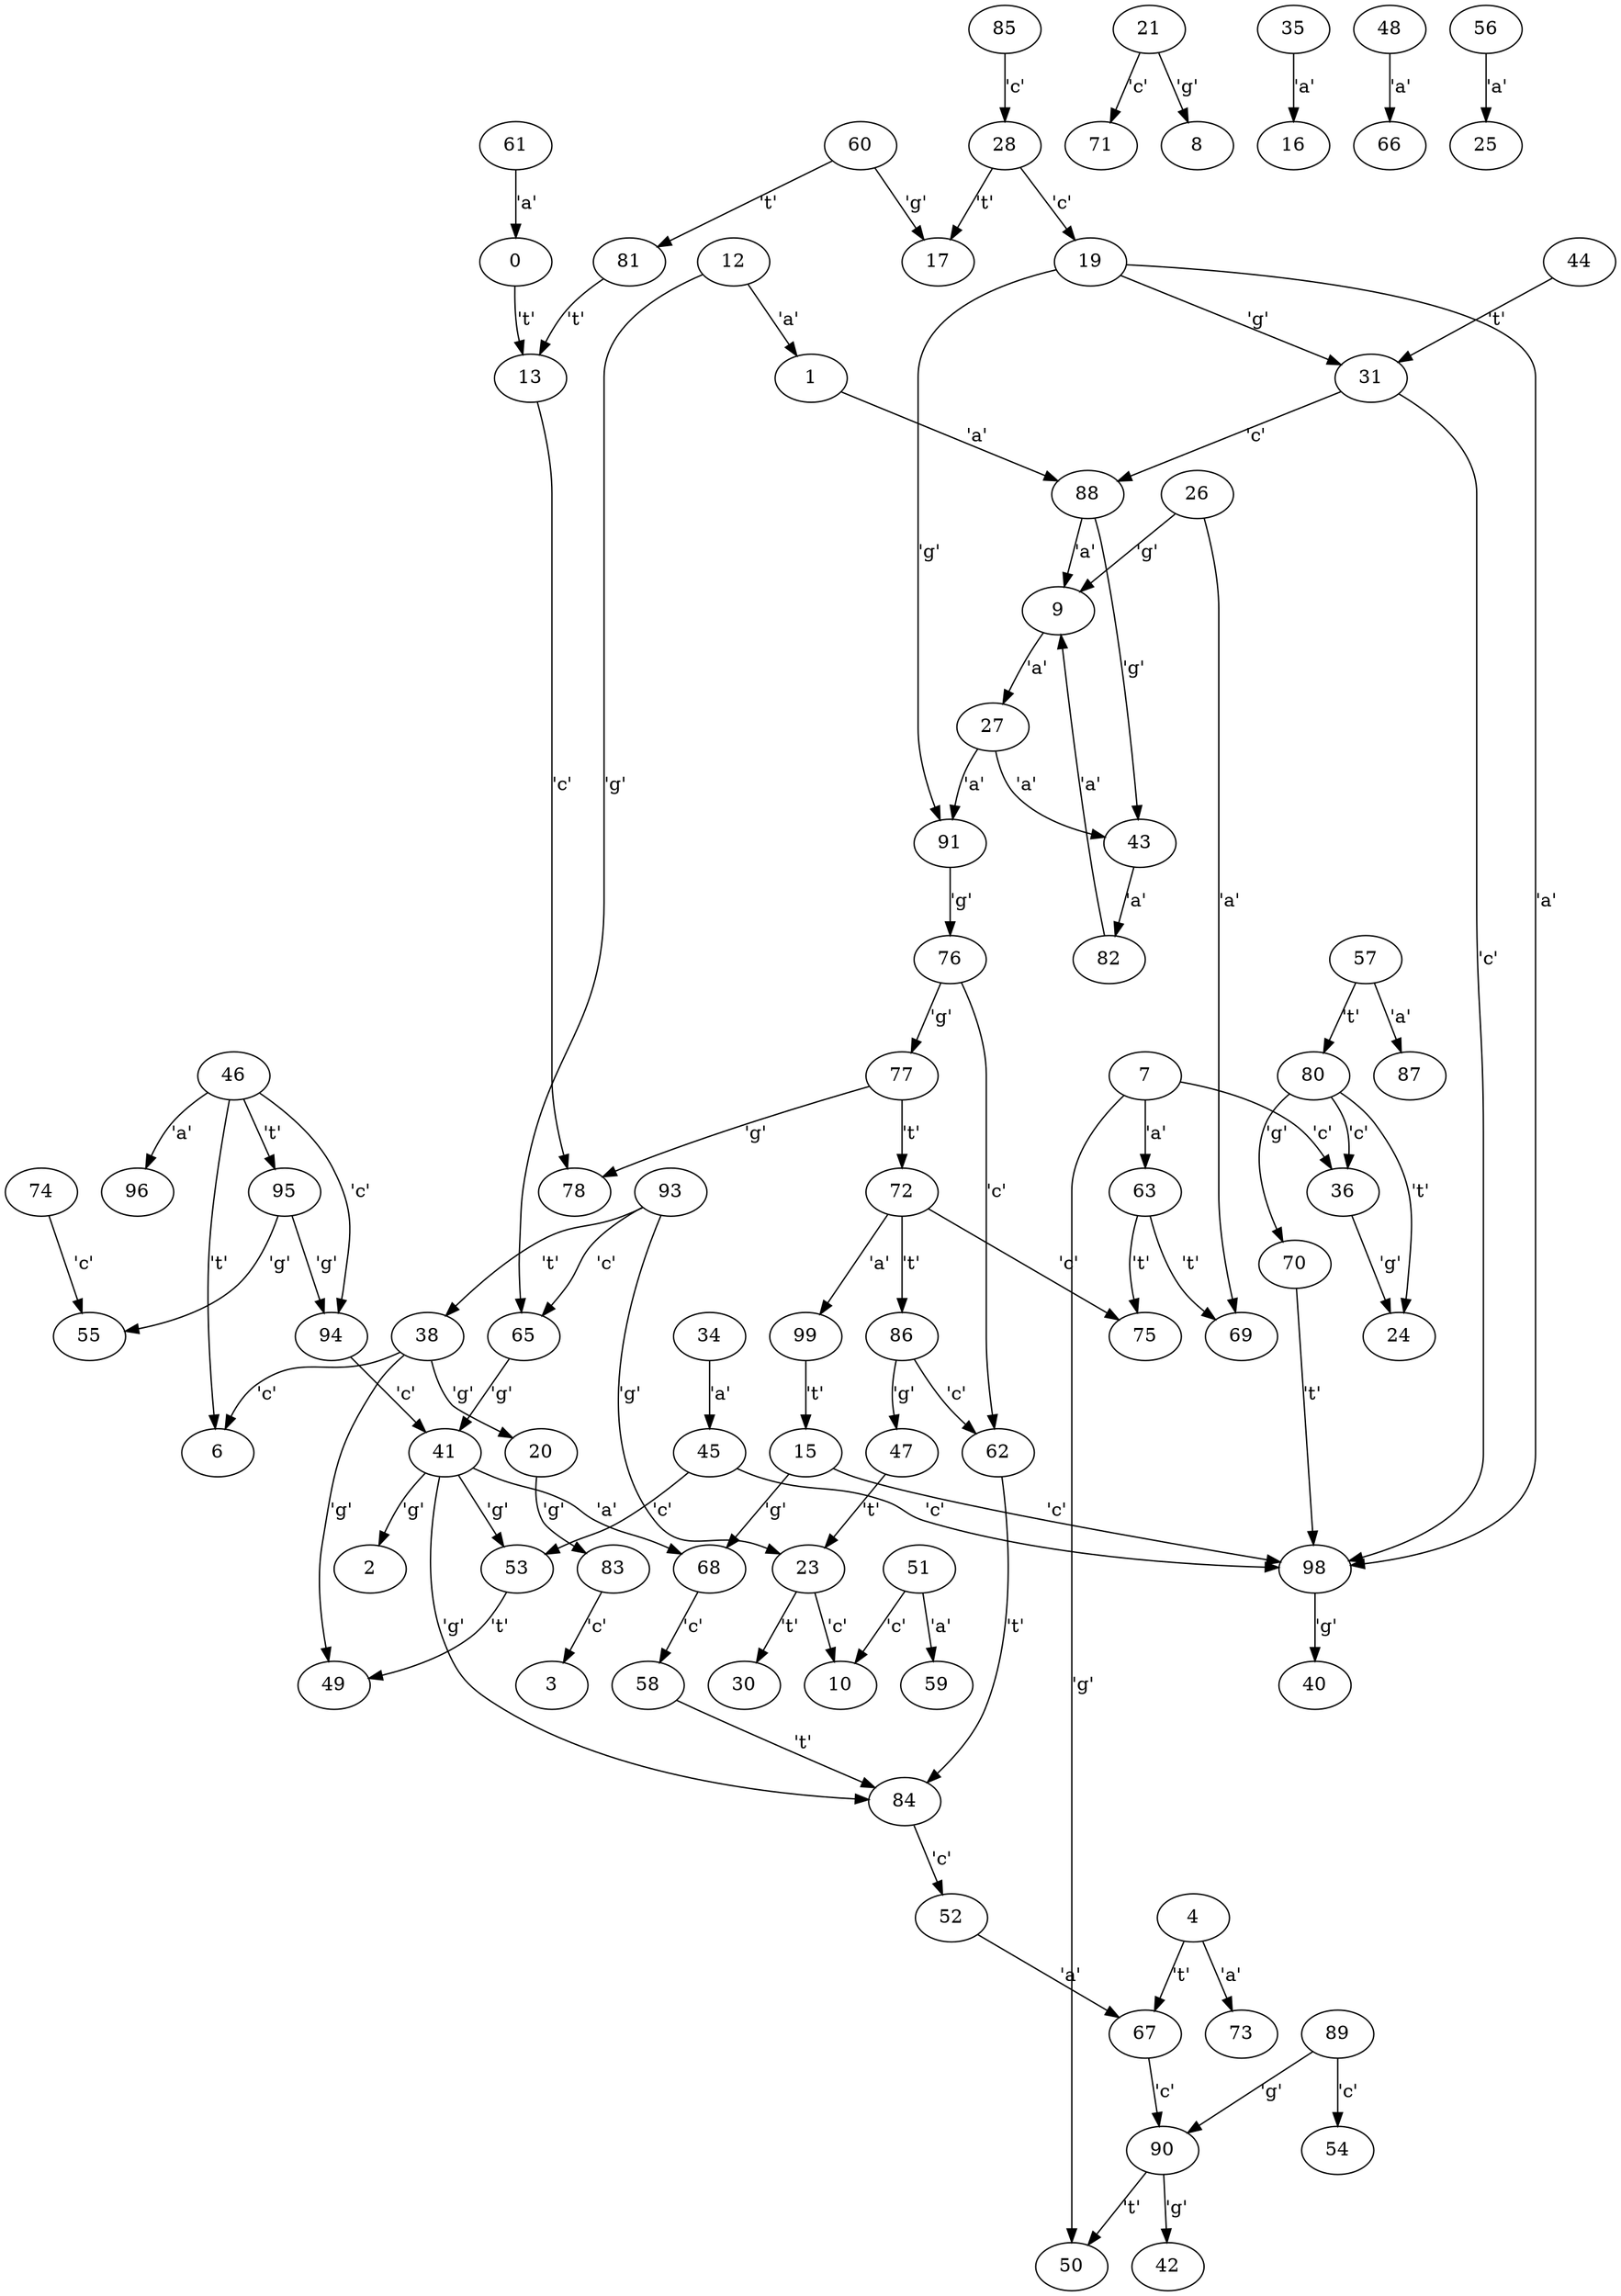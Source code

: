 digraph {
0 -> 13 [label = "'t'"];
1 -> 88 [label = "'a'"];
4 -> 67 [label = "'t'"];
4 -> 73 [label = "'a'"];
7 -> 63 [label = "'a'"];
7 -> 50 [label = "'g'"];
7 -> 36 [label = "'c'"];
9 -> 27 [label = "'a'"];
12 -> 1 [label = "'a'"];
12 -> 65 [label = "'g'"];
13 -> 78 [label = "'c'"];
15 -> 68 [label = "'g'"];
15 -> 98 [label = "'c'"];
19 -> 31 [label = "'g'"];
19 -> 91 [label = "'g'"];
19 -> 98 [label = "'a'"];
20 -> 83 [label = "'g'"];
21 -> 71 [label = "'c'"];
21 -> 8 [label = "'g'"];
23 -> 30 [label = "'t'"];
23 -> 10 [label = "'c'"];
26 -> 9 [label = "'g'"];
26 -> 69 [label = "'a'"];
27 -> 43 [label = "'a'"];
27 -> 91 [label = "'a'"];
28 -> 17 [label = "'t'"];
28 -> 19 [label = "'c'"];
31 -> 98 [label = "'c'"];
31 -> 88 [label = "'c'"];
34 -> 45 [label = "'a'"];
35 -> 16 [label = "'a'"];
36 -> 24 [label = "'g'"];
38 -> 6 [label = "'c'"];
38 -> 49 [label = "'g'"];
38 -> 20 [label = "'g'"];
41 -> 84 [label = "'g'"];
41 -> 53 [label = "'g'"];
41 -> 2 [label = "'g'"];
41 -> 68 [label = "'a'"];
43 -> 82 [label = "'a'"];
44 -> 31 [label = "'t'"];
45 -> 53 [label = "'c'"];
45 -> 98 [label = "'c'"];
46 -> 94 [label = "'c'"];
46 -> 96 [label = "'a'"];
46 -> 95 [label = "'t'"];
46 -> 6 [label = "'t'"];
47 -> 23 [label = "'t'"];
48 -> 66 [label = "'a'"];
51 -> 59 [label = "'a'"];
51 -> 10 [label = "'c'"];
52 -> 67 [label = "'a'"];
53 -> 49 [label = "'t'"];
56 -> 25 [label = "'a'"];
57 -> 80 [label = "'t'"];
57 -> 87 [label = "'a'"];
58 -> 84 [label = "'t'"];
60 -> 81 [label = "'t'"];
60 -> 17 [label = "'g'"];
61 -> 0 [label = "'a'"];
62 -> 84 [label = "'t'"];
63 -> 75 [label = "'t'"];
63 -> 69 [label = "'t'"];
65 -> 41 [label = "'g'"];
67 -> 90 [label = "'c'"];
68 -> 58 [label = "'c'"];
70 -> 98 [label = "'t'"];
72 -> 75 [label = "'c'"];
72 -> 99 [label = "'a'"];
72 -> 86 [label = "'t'"];
74 -> 55 [label = "'c'"];
76 -> 77 [label = "'g'"];
76 -> 62 [label = "'c'"];
77 -> 72 [label = "'t'"];
77 -> 78 [label = "'g'"];
80 -> 24 [label = "'t'"];
80 -> 70 [label = "'g'"];
80 -> 36 [label = "'c'"];
81 -> 13 [label = "'t'"];
82 -> 9 [label = "'a'"];
83 -> 3 [label = "'c'"];
84 -> 52 [label = "'c'"];
85 -> 28 [label = "'c'"];
86 -> 62 [label = "'c'"];
86 -> 47 [label = "'g'"];
88 -> 9 [label = "'a'"];
88 -> 43 [label = "'g'"];
89 -> 90 [label = "'g'"];
89 -> 54 [label = "'c'"];
90 -> 50 [label = "'t'"];
90 -> 42 [label = "'g'"];
91 -> 76 [label = "'g'"];
93 -> 38 [label = "'t'"];
93 -> 23 [label = "'g'"];
93 -> 65 [label = "'c'"];
94 -> 41 [label = "'c'"];
95 -> 55 [label = "'g'"];
95 -> 94 [label = "'g'"];
98 -> 40 [label = "'g'"];
99 -> 15 [label = "'t'"];
}